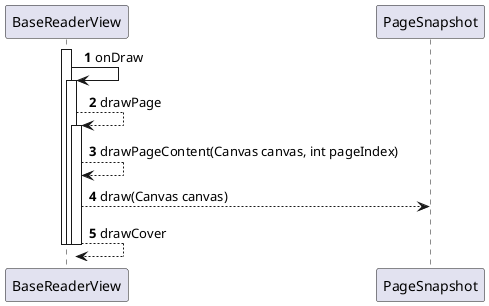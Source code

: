 @startuml
autonumber
activate BaseReaderView
BaseReaderView -> BaseReaderView: onDraw
activate BaseReaderView
BaseReaderView --> BaseReaderView: drawPage
activate BaseReaderView
BaseReaderView --> BaseReaderView: drawPageContent(Canvas canvas, int pageIndex)
BaseReaderView --> PageSnapshot: draw(Canvas canvas)
BaseReaderView --> BaseReaderView: drawCover
deactivate BaseReaderView
deactivate BaseReaderView
deactivate BaseReaderView



@enduml

